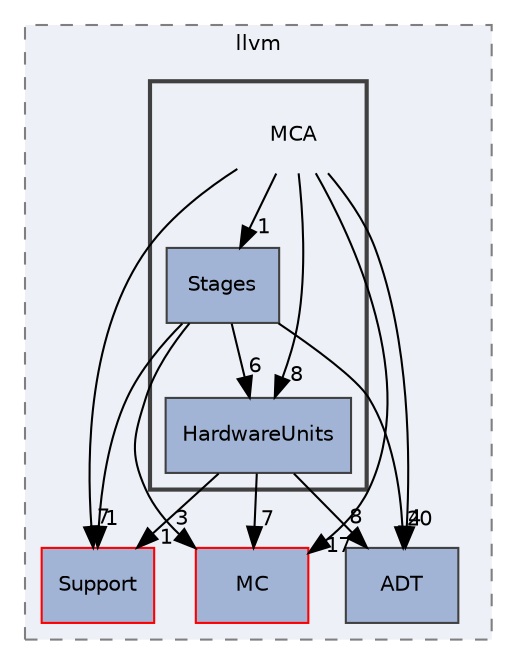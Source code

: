 digraph "include/llvm/MCA"
{
 // LATEX_PDF_SIZE
  bgcolor="transparent";
  edge [fontname="Helvetica",fontsize="10",labelfontname="Helvetica",labelfontsize="10"];
  node [fontname="Helvetica",fontsize="10",shape="box"];
  compound=true
  subgraph clusterdir_dcde91663b8816e1e2311938ccd8f690 {
    graph [ bgcolor="#edf0f7", pencolor="grey50", style="filled,dashed,", label="llvm", fontname="Helvetica", fontsize="10", URL="dir_dcde91663b8816e1e2311938ccd8f690.html"]
  dir_32453792af2ba70c54e3ccae3a790d1b [label="ADT", style="filled,", fillcolor="#a2b4d6", color="grey25", URL="dir_32453792af2ba70c54e3ccae3a790d1b.html"];
  dir_3c463fb0a03f5ca9e2abd53334bc8356 [label="MC", style="filled,", fillcolor="#a2b4d6", color="red", URL="dir_3c463fb0a03f5ca9e2abd53334bc8356.html"];
  dir_ae1e398ac700924fa434b51c248a5531 [label="Support", style="filled,", fillcolor="#a2b4d6", color="red", URL="dir_ae1e398ac700924fa434b51c248a5531.html"];
  subgraph clusterdir_e10184ddeeb4432dba6c949335d8ab8d {
    graph [ bgcolor="#edf0f7", pencolor="grey25", style="filled,bold,", label="", fontname="Helvetica", fontsize="10", URL="dir_e10184ddeeb4432dba6c949335d8ab8d.html"]
    dir_e10184ddeeb4432dba6c949335d8ab8d [shape=plaintext, label="MCA"];
  dir_6174df76bdd178a8864b056604028b30 [label="HardwareUnits", style="filled,", fillcolor="#a2b4d6", color="grey25", URL="dir_6174df76bdd178a8864b056604028b30.html"];
  dir_fbe0f53625974d46f52f6f50f19f6681 [label="Stages", style="filled,", fillcolor="#a2b4d6", color="grey25", URL="dir_fbe0f53625974d46f52f6f50f19f6681.html"];
  }
  }
  dir_e10184ddeeb4432dba6c949335d8ab8d->dir_32453792af2ba70c54e3ccae3a790d1b [headlabel="20", labeldistance=1.5 headhref="dir_000116_000001.html"];
  dir_e10184ddeeb4432dba6c949335d8ab8d->dir_3c463fb0a03f5ca9e2abd53334bc8356 [headlabel="17", labeldistance=1.5 headhref="dir_000116_000114.html"];
  dir_e10184ddeeb4432dba6c949335d8ab8d->dir_6174df76bdd178a8864b056604028b30 [headlabel="8", labeldistance=1.5 headhref="dir_000116_000078.html"];
  dir_e10184ddeeb4432dba6c949335d8ab8d->dir_ae1e398ac700924fa434b51c248a5531 [headlabel="7", labeldistance=1.5 headhref="dir_000116_000182.html"];
  dir_e10184ddeeb4432dba6c949335d8ab8d->dir_fbe0f53625974d46f52f6f50f19f6681 [headlabel="1", labeldistance=1.5 headhref="dir_000116_000180.html"];
  dir_6174df76bdd178a8864b056604028b30->dir_32453792af2ba70c54e3ccae3a790d1b [headlabel="8", labeldistance=1.5 headhref="dir_000078_000001.html"];
  dir_6174df76bdd178a8864b056604028b30->dir_3c463fb0a03f5ca9e2abd53334bc8356 [headlabel="7", labeldistance=1.5 headhref="dir_000078_000114.html"];
  dir_6174df76bdd178a8864b056604028b30->dir_ae1e398ac700924fa434b51c248a5531 [headlabel="1", labeldistance=1.5 headhref="dir_000078_000182.html"];
  dir_fbe0f53625974d46f52f6f50f19f6681->dir_32453792af2ba70c54e3ccae3a790d1b [headlabel="4", labeldistance=1.5 headhref="dir_000180_000001.html"];
  dir_fbe0f53625974d46f52f6f50f19f6681->dir_3c463fb0a03f5ca9e2abd53334bc8356 [headlabel="3", labeldistance=1.5 headhref="dir_000180_000114.html"];
  dir_fbe0f53625974d46f52f6f50f19f6681->dir_6174df76bdd178a8864b056604028b30 [headlabel="6", labeldistance=1.5 headhref="dir_000180_000078.html"];
  dir_fbe0f53625974d46f52f6f50f19f6681->dir_ae1e398ac700924fa434b51c248a5531 [headlabel="1", labeldistance=1.5 headhref="dir_000180_000182.html"];
}
